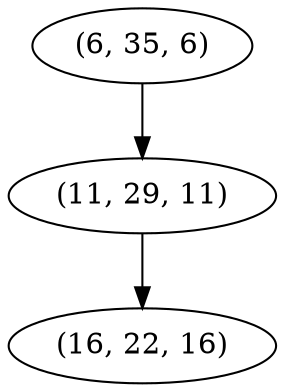 digraph tree {
    "(6, 35, 6)";
    "(11, 29, 11)";
    "(16, 22, 16)";
    "(6, 35, 6)" -> "(11, 29, 11)";
    "(11, 29, 11)" -> "(16, 22, 16)";
}
